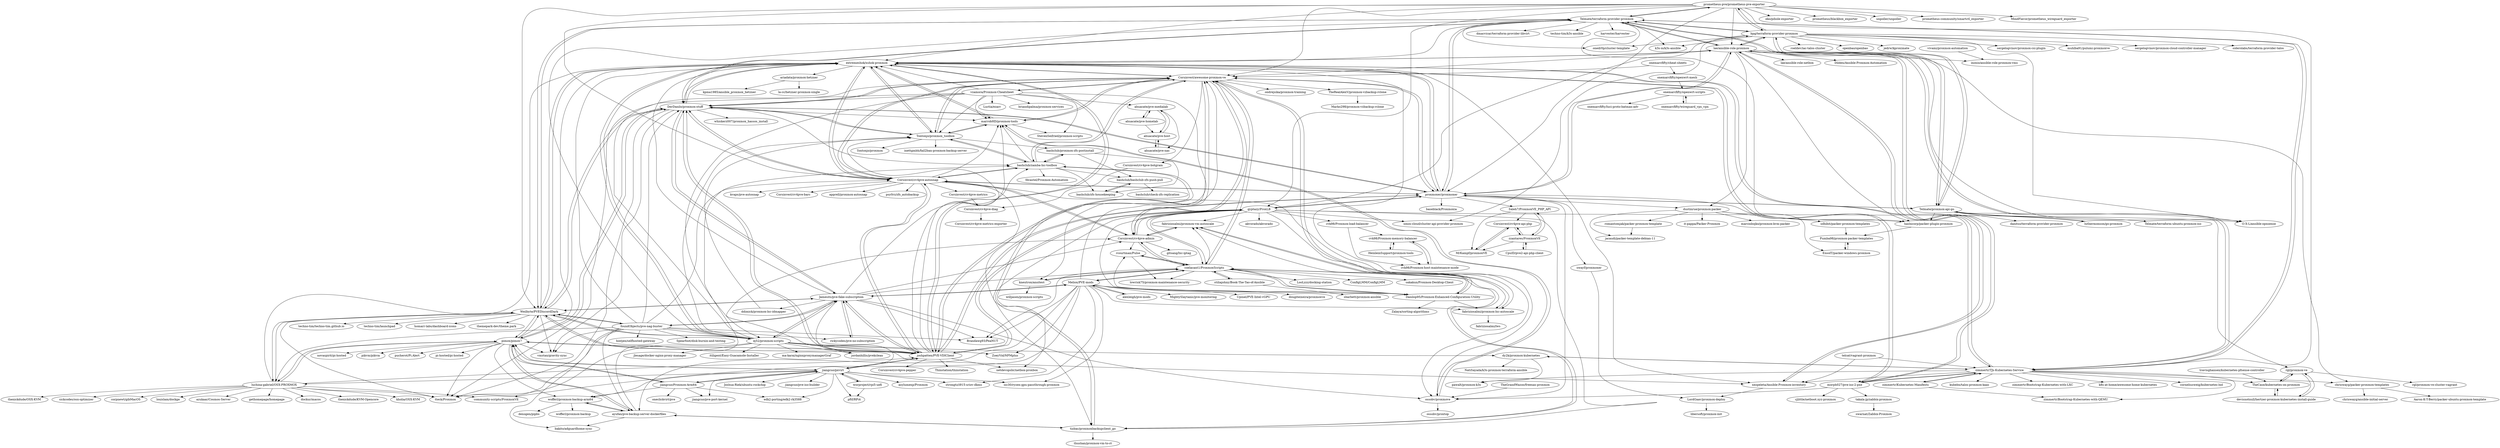 digraph G {
"prometheus-pve/prometheus-pve-exporter" -> "Telmate/terraform-provider-proxmox"
"prometheus-pve/prometheus-pve-exporter" -> "bpg/terraform-provider-proxmox"
"prometheus-pve/prometheus-pve-exporter" -> "lae/ansible-role-proxmox"
"prometheus-pve/prometheus-pve-exporter" -> "eko/pihole-exporter" ["e"=1]
"prometheus-pve/prometheus-pve-exporter" -> "extremeshok/xshok-proxmox"
"prometheus-pve/prometheus-pve-exporter" -> "Corsinvest/awesome-proxmox-ve"
"prometheus-pve/prometheus-pve-exporter" -> "Weilbyte/PVEDiscordDark"
"prometheus-pve/prometheus-pve-exporter" -> "prometheus/blackbox_exporter" ["e"=1]
"prometheus-pve/prometheus-pve-exporter" -> "Corsinvest/cv4pve-autosnap"
"prometheus-pve/prometheus-pve-exporter" -> "gyptazy/ProxLB"
"prometheus-pve/prometheus-pve-exporter" -> "unpoller/unpoller" ["e"=1]
"prometheus-pve/prometheus-pve-exporter" -> "prometheus-community/smartctl_exporter" ["e"=1]
"prometheus-pve/prometheus-pve-exporter" -> "MindFlavor/prometheus_wireguard_exporter" ["e"=1]
"prometheus-pve/prometheus-pve-exporter" -> "proxmoxer/proxmoxer"
"prometheus-pve/prometheus-pve-exporter" -> "zimmertr/TJs-Kubernetes-Service"
"Weilbyte/PVEDiscordDark" -> "tteck/Proxmox" ["e"=1]
"Weilbyte/PVEDiscordDark" -> "vmstan/gravity-sync" ["e"=1]
"Weilbyte/PVEDiscordDark" -> "techno-tim/techno-tim.github.io" ["e"=1]
"Weilbyte/PVEDiscordDark" -> "pimox/pimox7"
"Weilbyte/PVEDiscordDark" -> "techno-tim/launchpad" ["e"=1]
"Weilbyte/PVEDiscordDark" -> "extremeshok/xshok-proxmox"
"Weilbyte/PVEDiscordDark" -> "DerDanilo/proxmox-stuff"
"Weilbyte/PVEDiscordDark" -> "Telmate/terraform-provider-proxmox"
"Weilbyte/PVEDiscordDark" -> "ej52/proxmox-scripts"
"Weilbyte/PVEDiscordDark" -> "joshpatten/PVE-VDIClient"
"Weilbyte/PVEDiscordDark" -> "foundObjects/pve-nag-buster"
"Weilbyte/PVEDiscordDark" -> "Jamesits/pve-fake-subscription"
"Weilbyte/PVEDiscordDark" -> "luchina-gabriel/OSX-PROXMOX"
"Weilbyte/PVEDiscordDark" -> "homarr-labs/dashboard-icons" ["e"=1]
"Weilbyte/PVEDiscordDark" -> "themepark-dev/theme.park" ["e"=1]
"Jamesits/pve-fake-subscription" -> "rickycodes/pve-no-subscription"
"Jamesits/pve-fake-subscription" -> "foundObjects/pve-nag-buster"
"Jamesits/pve-fake-subscription" -> "Weilbyte/PVEDiscordDark"
"Jamesits/pve-fake-subscription" -> "joshpatten/PVE-VDIClient"
"Jamesits/pve-fake-subscription" -> "ej52/proxmox-scripts"
"Jamesits/pve-fake-subscription" -> "Meliox/PVE-mods"
"Jamesits/pve-fake-subscription" -> "extremeshok/xshok-proxmox"
"Jamesits/pve-fake-subscription" -> "DerDanilo/proxmox-stuff"
"Jamesits/pve-fake-subscription" -> "coelacant1/ProxmoxScripts"
"Jamesits/pve-fake-subscription" -> "jordanhillis/pvekclean" ["e"=1]
"Jamesits/pve-fake-subscription" -> "ossobv/proxmove"
"Jamesits/pve-fake-subscription" -> "Corsinvest/cv4pve-admin"
"Jamesits/pve-fake-subscription" -> "bashclub/zamba-lxc-toolbox"
"Jamesits/pve-fake-subscription" -> "ddimick/proxmox-lxc-idmapper"
"Jamesits/pve-fake-subscription" -> "Brandawg93/PeaNUT" ["e"=1]
"DerDanilo/proxmox-stuff" -> "extremeshok/xshok-proxmox"
"DerDanilo/proxmox-stuff" -> "Tontonjo/proxmox_toolbox"
"DerDanilo/proxmox-stuff" -> "Corsinvest/awesome-proxmox-ve"
"DerDanilo/proxmox-stuff" -> "joshpatten/PVE-VDIClient"
"DerDanilo/proxmox-stuff" -> "Weilbyte/PVEDiscordDark"
"DerDanilo/proxmox-stuff" -> "whiskerz007/proxmox_hassos_install" ["e"=1]
"DerDanilo/proxmox-stuff" -> "tteck/Proxmox" ["e"=1]
"DerDanilo/proxmox-stuff" -> "Corsinvest/cv4pve-autosnap"
"DerDanilo/proxmox-stuff" -> "Telmate/terraform-provider-proxmox"
"DerDanilo/proxmox-stuff" -> "marrobHD/proxmox-tools"
"DerDanilo/proxmox-stuff" -> "proxmoxer/proxmoxer"
"DerDanilo/proxmox-stuff" -> "bashclub/zamba-lxc-toolbox"
"DerDanilo/proxmox-stuff" -> "Jamesits/pve-fake-subscription"
"DerDanilo/proxmox-stuff" -> "pimox/pimox7"
"DerDanilo/proxmox-stuff" -> "vmstan/gravity-sync" ["e"=1]
"foundObjects/pve-nag-buster" -> "Jamesits/pve-fake-subscription"
"foundObjects/pve-nag-buster" -> "Weilbyte/PVEDiscordDark"
"foundObjects/pve-nag-buster" -> "hintjen/selfhosted-gateway" ["e"=1]
"foundObjects/pve-nag-buster" -> "luchina-gabriel/OSX-PROXMOX"
"foundObjects/pve-nag-buster" -> "Corsinvest/cv4pve-autosnap"
"foundObjects/pve-nag-buster" -> "bakito/adguardhome-sync" ["e"=1]
"foundObjects/pve-nag-buster" -> "tteck/Proxmox" ["e"=1]
"foundObjects/pve-nag-buster" -> "DerDanilo/proxmox-stuff"
"foundObjects/pve-nag-buster" -> "extremeshok/xshok-proxmox"
"foundObjects/pve-nag-buster" -> "Spearfoot/disk-burnin-and-testing" ["e"=1]
"foundObjects/pve-nag-buster" -> "rickycodes/pve-no-subscription"
"foundObjects/pve-nag-buster" -> "ayufan/pve-backup-server-dockerfiles"
"foundObjects/pve-nag-buster" -> "ej52/proxmox-scripts"
"foundObjects/pve-nag-buster" -> "Brandawg93/PeaNUT" ["e"=1]
"foundObjects/pve-nag-buster" -> "vmstan/gravity-sync" ["e"=1]
"zimmertr/TJs-Kubernetes-Service" -> "zimmertr/Kubernetes-Manifests"
"zimmertr/TJs-Kubernetes-Service" -> "zimmertr/Bootstrap-Kubernetes-with-QEMU"
"zimmertr/TJs-Kubernetes-Service" -> "dy2k/proxmox-kubernetes"
"zimmertr/TJs-Kubernetes-Service" -> "Telmate/terraform-provider-proxmox"
"zimmertr/TJs-Kubernetes-Service" -> "kubebn/talos-proxmox-kaas" ["e"=1]
"zimmertr/TJs-Kubernetes-Service" -> "TheCase/kubernetes-on-proxmox"
"zimmertr/TJs-Kubernetes-Service" -> "lae/ansible-role-proxmox"
"zimmertr/TJs-Kubernetes-Service" -> "extremeshok/xshok-proxmox"
"zimmertr/TJs-Kubernetes-Service" -> "pawalt/proxmox-k3s"
"zimmertr/TJs-Kubernetes-Service" -> "zimmertr/Bootstrap-Kubernetes-with-LXC" ["e"=1]
"zimmertr/TJs-Kubernetes-Service" -> "xezpeleta/Ansible-Proxmox-inventory"
"zimmertr/TJs-Kubernetes-Service" -> "morph027/pve-iso-2-pxe"
"zimmertr/TJs-Kubernetes-Service" -> "k8s-at-home/awesome-home-kubernetes" ["e"=1]
"zimmertr/TJs-Kubernetes-Service" -> "corneliusweig/kubernetes-lxd" ["e"=1]
"zimmertr/TJs-Kubernetes-Service" -> "chriswayg/packer-proxmox-templates"
"travisghansen/kubernetes-pfsense-controller" -> "TheCase/kubernetes-on-proxmox"
"telcat/vagrant-proxmox" -> "xezpeleta/Ansible-Proxmox-inventory"
"telcat/vagrant-proxmox" -> "zimmertr/TJs-Kubernetes-Service"
"TheGrandWazoo/freenas-proxmox" -> "ossobv/proxmove"
"ahuacate/pve-host" -> "ahuacate/pve-medialab"
"ahuacate/pve-host" -> "ahuacate/pve-nas"
"swayf/proxmoxer" -> "LordGaav/proxmox-deploy"
"Corsinvest/cv4pve-api-php" -> "MrKampf/proxmoxVE"
"Corsinvest/cv4pve-api-php" -> "zzantares/ProxmoxVE"
"zimmertr/Kubernetes-Manifests" -> "zimmertr/TJs-Kubernetes-Service"
"zimmertr/Kubernetes-Manifests" -> "zimmertr/Bootstrap-Kubernetes-with-QEMU"
"ahuacate/pve-medialab" -> "ahuacate/pve-host"
"ahuacate/pve-medialab" -> "ahuacate/pve-nas"
"ahuacate/pve-medialab" -> "ahuacate/pve-homelab"
"Saleh7/ProxmoxVE_PHP_API" -> "zzantares/ProxmoxVE"
"Saleh7/ProxmoxVE_PHP_API" -> "MrKampf/proxmoxVE"
"Saleh7/ProxmoxVE_PHP_API" -> "Corsinvest/cv4pve-api-php"
"HeinleinSupport/proxmox-tools" -> "cvk98/Proxmox-memory-balancer"
"HeinleinSupport/proxmox-tools" -> "cvk98/Proxmox-host-maintenance-mode"
"TheCase/kubernetes-on-proxmox" -> "devisnotnull/hertzer-proxmox-kubernetes-install-guide"
"TheCase/kubernetes-on-proxmox" -> "rgl/proxmox-ve"
"ddimick/proxmox-lxc-idmapper" -> "Tontonjo/proxmox_toolbox"
"proxmoxer/proxmoxer" -> "lae/ansible-role-proxmox"
"proxmoxer/proxmoxer" -> "extremeshok/xshok-proxmox"
"proxmoxer/proxmoxer" -> "Telmate/terraform-provider-proxmox"
"proxmoxer/proxmoxer" -> "Telmate/proxmox-api-go"
"proxmoxer/proxmoxer" -> "Corsinvest/awesome-proxmox-ve"
"proxmoxer/proxmoxer" -> "Corsinvest/cv4pve-autosnap"
"proxmoxer/proxmoxer" -> "joshpatten/PVE-VDIClient"
"proxmoxer/proxmoxer" -> "swayf/proxmoxer"
"proxmoxer/proxmoxer" -> "hashicorp/packer-plugin-proxmox"
"proxmoxer/proxmoxer" -> "Saleh7/ProxmoxVE_PHP_API"
"proxmoxer/proxmoxer" -> "dustinrue/proxmox-packer"
"proxmoxer/proxmoxer" -> "baseblack/Proxmoxia"
"proxmoxer/proxmoxer" -> "gyptazy/ProxLB"
"proxmoxer/proxmoxer" -> "DerDanilo/proxmox-stuff"
"proxmoxer/proxmoxer" -> "ossobv/proxmove"
"kneutron/ansitest" -> "willjasen/proxmox-scripts"
"kneutron/ansitest" -> "coelacant1/ProxmoxScripts"
"marrobHD/proxmox-tools" -> "Corsinvest/awesome-proxmox-ve"
"marrobHD/proxmox-tools" -> "Tontonjo/proxmox_toolbox"
"marrobHD/proxmox-tools" -> "StevenSeifried/proxmox-scripts"
"marrobHD/proxmox-tools" -> "extremeshok/xshok-proxmox"
"marrobHD/proxmox-tools" -> "ossobv/proxmove"
"TheRealAlexV/proxmox-vzbackup-rclone" -> "Marko298/proxmox-vzbackup-rclone"
"zzantares/ProxmoxVE" -> "CpuID/pve2-api-php-client"
"zzantares/ProxmoxVE" -> "Corsinvest/cv4pve-api-php"
"zzantares/ProxmoxVE" -> "Saleh7/ProxmoxVE_PHP_API"
"zzantares/ProxmoxVE" -> "MrKampf/proxmoxVE"
"Corsinvest/awesome-proxmox-ve" -> "marrobHD/proxmox-tools"
"Corsinvest/awesome-proxmox-ve" -> "extremeshok/xshok-proxmox"
"Corsinvest/awesome-proxmox-ve" -> "Tontonjo/proxmox_toolbox"
"Corsinvest/awesome-proxmox-ve" -> "Corsinvest/cv4pve-admin"
"Corsinvest/awesome-proxmox-ve" -> "ondrejsika/proxmox-training"
"Corsinvest/awesome-proxmox-ve" -> "Corsinvest/cv4pve-autosnap"
"Corsinvest/awesome-proxmox-ve" -> "Corsinvest/cv4pve-botgram"
"Corsinvest/awesome-proxmox-ve" -> "Danilop95/Proxmox-Enhanced-Configuration-Utility"
"Corsinvest/awesome-proxmox-ve" -> "vzamora/Proxmox-Cheatsheet"
"Corsinvest/awesome-proxmox-ve" -> "DerDanilo/proxmox-stuff"
"Corsinvest/awesome-proxmox-ve" -> "joshpatten/PVE-VDIClient"
"Corsinvest/awesome-proxmox-ve" -> "proxmoxer/proxmoxer"
"Corsinvest/awesome-proxmox-ve" -> "coelacant1/ProxmoxScripts"
"Corsinvest/awesome-proxmox-ve" -> "TheRealAlexV/proxmox-vzbackup-rclone"
"Corsinvest/awesome-proxmox-ve" -> "bashclub/zamba-lxc-toolbox"
"MrKampf/proxmoxVE" -> "Corsinvest/cv4pve-api-php"
"dustinrue/proxmox-packer" -> "jacaudi/packer-template-debian-11"
"dustinrue/proxmox-packer" -> "sdhibit/packer-proxmox-templates"
"dustinrue/proxmox-packer" -> "it-pappa/Packer-Proxmox"
"dustinrue/proxmox-packer" -> "EnsoIT/packer-windows-proxmox"
"dustinrue/proxmox-packer" -> "romantomjak/packer-proxmox-template"
"dustinrue/proxmox-packer" -> "marcinbojko/proxmox-kvm-packer"
"ahuacate/pve-nas" -> "ahuacate/pve-host"
"dy2k/proxmox-kubernetes" -> "zimmertr/TJs-Kubernetes-Service"
"dy2k/proxmox-kubernetes" -> "pawalt/proxmox-k3s"
"dy2k/proxmox-kubernetes" -> "NatiSayada/k3s-proxmox-terraform-ansible" ["e"=1]
"Corsinvest/cv4pve-metrics" -> "Corsinvest/cv4pve-diag"
"onemarcfifty/wireguard_vps_vpn" -> "onemarcfifty/openwrt-scripts"
"sdhibit/packer-proxmox-templates" -> "Pumba98/proxmox-packer-templates"
"Corsinvest/cv4pve-botgram" -> "Corsinvest/cv4pve-diag"
"takala-jp/zabbix-proxmox" -> "swarnat/Zabbix-Proxmox"
"onemarcfifty/openwrt-scripts" -> "onemarcfifty/wireguard_vps_vpn"
"onemarcfifty/openwrt-scripts" -> "onemarcfifty/luci-proto-batman-adv"
"chriswayg/packer-proxmox-templates" -> "chriswayg/ansible-initial-server"
"chriswayg/packer-proxmox-templates" -> "Aaron-K-T-Berry/packer-ubuntu-proxmox-template"
"ahuacate/pve-homelab" -> "ahuacate/pve-host"
"ahuacate/pve-homelab" -> "ahuacate/pve-medialab"
"romantomjak/packer-proxmox-template" -> "jacaudi/packer-template-debian-11"
"Corsinvest/cv4pve-diag" -> "Corsinvest/cv4pve-metrics-exporter"
"pimox/pimox7" -> "jiangcuo/pxvirt"
"pimox/pimox7" -> "jiangcuo/Proxmox-Arm64"
"pimox/pimox7" -> "Weilbyte/PVEDiscordDark"
"pimox/pimox7" -> "luchina-gabriel/OSX-PROXMOX"
"pimox/pimox7" -> "joshpatten/PVE-VDIClient"
"pimox/pimox7" -> "tteck/Proxmox" ["e"=1]
"pimox/pimox7" -> "extremeshok/xshok-proxmox"
"pimox/pimox7" -> "ayufan/pve-backup-server-dockerfiles"
"pimox/pimox7" -> "DerDanilo/proxmox-stuff"
"pimox/pimox7" -> "vmstan/gravity-sync" ["e"=1]
"pimox/pimox7" -> "novaspirit/pi-hosted" ["e"=1]
"pimox/pimox7" -> "wofferl/proxmox-backup-arm64"
"pimox/pimox7" -> "pikvm/pikvm" ["e"=1]
"pimox/pimox7" -> "pucherot/Pi.Alert" ["e"=1]
"pimox/pimox7" -> "pi-hosted/pi-hosted" ["e"=1]
"Tontonjo/proxmox_toolbox" -> "Tontonjo/proxmox"
"Tontonjo/proxmox_toolbox" -> "marrobHD/proxmox-tools"
"Tontonjo/proxmox_toolbox" -> "Corsinvest/awesome-proxmox-ve"
"Tontonjo/proxmox_toolbox" -> "inettgmbh/fail2ban-proxmox-backup-server"
"Tontonjo/proxmox_toolbox" -> "bashclub/zamba-lxc-toolbox"
"Tontonjo/proxmox_toolbox" -> "extremeshok/xshok-proxmox"
"Tontonjo/proxmox_toolbox" -> "bashclub/proxmox-zfs-postinstall"
"Tontonjo/proxmox_toolbox" -> "DerDanilo/proxmox-stuff"
"ej52/proxmox-scripts" -> "extremeshok/xshok-proxmox"
"ej52/proxmox-scripts" -> "Weilbyte/PVEDiscordDark"
"ej52/proxmox-scripts" -> "Tontonjo/proxmox_toolbox"
"ej52/proxmox-scripts" -> "Jamesits/pve-fake-subscription"
"ej52/proxmox-scripts" -> "ma-karai/nginxproxymanagerGraf" ["e"=1]
"ej52/proxmox-scripts" -> "Corsinvest/awesome-proxmox-ve"
"ej52/proxmox-scripts" -> "ZoeyVid/NPMplus" ["e"=1]
"ej52/proxmox-scripts" -> "jordanhillis/pvekclean" ["e"=1]
"ej52/proxmox-scripts" -> "jlesage/docker-nginx-proxy-manager" ["e"=1]
"ej52/proxmox-scripts" -> "tteck/Proxmox" ["e"=1]
"ej52/proxmox-scripts" -> "Telmate/terraform-provider-proxmox"
"ej52/proxmox-scripts" -> "xezpeleta/Ansible-Proxmox-inventory"
"ej52/proxmox-scripts" -> "joshpatten/PVE-VDIClient"
"ej52/proxmox-scripts" -> "dy2k/proxmox-kubernetes"
"ej52/proxmox-scripts" -> "itiligent/Easy-Guacamole-Installer" ["e"=1]
"bashclub/proxmox-zfs-postinstall" -> "bashclub/bashclub-zfs-push-pull"
"bashclub/proxmox-zfs-postinstall" -> "bashclub/zamba-lxc-toolbox"
"bashclub/proxmox-zfs-postinstall" -> "bashclub/zfs-housekeeping"
"CpuID/pve2-api-php-client" -> "zzantares/ProxmoxVE"
"bashclub/zamba-lxc-toolbox" -> "bashclub/proxmox-zfs-postinstall"
"bashclub/zamba-lxc-toolbox" -> "bashclub/bashclub-zfs-push-pull"
"bashclub/zamba-lxc-toolbox" -> "Tontonjo/proxmox_toolbox"
"bashclub/zamba-lxc-toolbox" -> "Corsinvest/cv4pve-autosnap"
"bashclub/zamba-lxc-toolbox" -> "marrobHD/proxmox-tools"
"bashclub/zamba-lxc-toolbox" -> "tizbac/proxmoxbackupclient_go"
"bashclub/zamba-lxc-toolbox" -> "fdcastel/Proxmox-Automation"
"bashclub/zamba-lxc-toolbox" -> "Corsinvest/awesome-proxmox-ve"
"bashclub/zamba-lxc-toolbox" -> "bashclub/zfs-housekeeping"
"luthermonson/go-proxmox" -> "Telmate/proxmox-api-go"
"rickycodes/pve-no-subscription" -> "Jamesits/pve-fake-subscription"
"morph027/pve-iso-2-pxe" -> "cjlittle/netboot.xyz-proxmox"
"morph027/pve-iso-2-pxe" -> "extremeshok/xshok-proxmox"
"morph027/pve-iso-2-pxe" -> "lae/ansible-role-proxmox"
"morph027/pve-iso-2-pxe" -> "zimmertr/TJs-Kubernetes-Service"
"morph027/pve-iso-2-pxe" -> "ossobv/proxmove"
"morph027/pve-iso-2-pxe" -> "takala-jp/zabbix-proxmox"
"ayufan/pve-backup-server-dockerfiles" -> "wofferl/proxmox-backup-arm64"
"ayufan/pve-backup-server-dockerfiles" -> "tizbac/proxmoxbackupclient_go"
"ayufan/pve-backup-server-dockerfiles" -> "bashclub/zamba-lxc-toolbox"
"ayufan/pve-backup-server-dockerfiles" -> "pimox/pimox7"
"ayufan/pve-backup-server-dockerfiles" -> "bakito/adguardhome-sync" ["e"=1]
"bashclub/zfs-housekeeping" -> "bashclub/bashclub-zfs-push-pull"
"vivami/proxmox-automation" -> "inoxio/ansible-role-proxmox-vms"
"hashicorp/packer-plugin-proxmox" -> "Pumba98/proxmox-packer-templates"
"bashclub/bashclub-zfs-push-pull" -> "bashclub/zfs-housekeeping"
"bashclub/bashclub-zfs-push-pull" -> "bashclub/check-zfs-replication"
"Pumba98/proxmox-packer-templates" -> "EnsoIT/packer-windows-proxmox"
"luchina-gabriel/OSX-PROXMOX" -> "thenickdude/KVM-Opencore" ["e"=1]
"luchina-gabriel/OSX-PROXMOX" -> "tteck/Proxmox" ["e"=1]
"luchina-gabriel/OSX-PROXMOX" -> "community-scripts/ProxmoxVE" ["e"=1]
"luchina-gabriel/OSX-PROXMOX" -> "kholia/OSX-KVM" ["e"=1]
"luchina-gabriel/OSX-PROXMOX" -> "pimox/pimox7"
"luchina-gabriel/OSX-PROXMOX" -> "thenickdude/OSX-KVM" ["e"=1]
"luchina-gabriel/OSX-PROXMOX" -> "Weilbyte/PVEDiscordDark"
"luchina-gabriel/OSX-PROXMOX" -> "extremeshok/xshok-proxmox"
"luchina-gabriel/OSX-PROXMOX" -> "sickcodes/osx-optimizer" ["e"=1]
"luchina-gabriel/OSX-PROXMOX" -> "corpnewt/gibMacOS" ["e"=1]
"luchina-gabriel/OSX-PROXMOX" -> "joshpatten/PVE-VDIClient"
"luchina-gabriel/OSX-PROXMOX" -> "louislam/dockge" ["e"=1]
"luchina-gabriel/OSX-PROXMOX" -> "azukaar/Cosmos-Server" ["e"=1]
"luchina-gabriel/OSX-PROXMOX" -> "gethomepage/homepage" ["e"=1]
"luchina-gabriel/OSX-PROXMOX" -> "dockur/macos" ["e"=1]
"bpg/terraform-provider-proxmox" -> "Telmate/terraform-provider-proxmox"
"bpg/terraform-provider-proxmox" -> "sergelogvinov/proxmox-csi-plugin" ["e"=1]
"bpg/terraform-provider-proxmox" -> "muhlba91/pulumi-proxmoxve" ["e"=1]
"bpg/terraform-provider-proxmox" -> "sergelogvinov/proxmox-cloud-controller-manager" ["e"=1]
"bpg/terraform-provider-proxmox" -> "Telmate/proxmox-api-go"
"bpg/terraform-provider-proxmox" -> "siderolabs/terraform-provider-talos" ["e"=1]
"bpg/terraform-provider-proxmox" -> "lae/ansible-role-proxmox"
"bpg/terraform-provider-proxmox" -> "onedr0p/cluster-template" ["e"=1]
"bpg/terraform-provider-proxmox" -> "O-X-L/ansible-opnsense" ["e"=1]
"bpg/terraform-provider-proxmox" -> "k3s-io/k3s-ansible" ["e"=1]
"bpg/terraform-provider-proxmox" -> "ionos-cloud/cluster-api-provider-proxmox" ["e"=1]
"bpg/terraform-provider-proxmox" -> "roeldev/iac-talos-cluster" ["e"=1]
"bpg/terraform-provider-proxmox" -> "openbao/openbao" ["e"=1]
"bpg/terraform-provider-proxmox" -> "jedrw/kproximate" ["e"=1]
"bpg/terraform-provider-proxmox" -> "prometheus-pve/prometheus-pve-exporter"
"joshpatten/PVE-VDIClient" -> "extremeshok/xshok-proxmox"
"joshpatten/PVE-VDIClient" -> "Corsinvest/awesome-proxmox-ve"
"joshpatten/PVE-VDIClient" -> "DerDanilo/proxmox-stuff"
"joshpatten/PVE-VDIClient" -> "proxmoxer/proxmoxer"
"joshpatten/PVE-VDIClient" -> "Tontonjo/proxmox_toolbox"
"joshpatten/PVE-VDIClient" -> "Weilbyte/PVEDiscordDark"
"joshpatten/PVE-VDIClient" -> "Jamesits/pve-fake-subscription"
"joshpatten/PVE-VDIClient" -> "Corsinvest/cv4pve-autosnap"
"joshpatten/PVE-VDIClient" -> "pimox/pimox7"
"joshpatten/PVE-VDIClient" -> "marrobHD/proxmox-tools"
"joshpatten/PVE-VDIClient" -> "gyptazy/ProxLB"
"joshpatten/PVE-VDIClient" -> "Corsinvest/cv4pve-pepper"
"joshpatten/PVE-VDIClient" -> "netdevopsbr/netbox-proxbox" ["e"=1]
"joshpatten/PVE-VDIClient" -> "jiangcuo/pxvirt"
"joshpatten/PVE-VDIClient" -> "Thinstation/thinstation" ["e"=1]
"cvk98/Proxmox-load-balancer" -> "cvk98/Proxmox-memory-balancer"
"cvk98/Proxmox-load-balancer" -> "cvk98/Proxmox-host-maintenance-mode"
"LordGaav/proxmox-deploy" -> "libersoft/proxmox-init"
"cvk98/Proxmox-host-maintenance-mode" -> "cvk98/Proxmox-memory-balancer"
"ariadata/proxmox-hetzner" -> "kpma1985/ansible_proxmox_hetzner"
"ariadata/proxmox-hetzner" -> "la-cc/hetzner-proxmox-single"
"wofferl/proxmox-backup-arm64" -> "ayufan/pve-backup-server-dockerfiles"
"wofferl/proxmox-backup-arm64" -> "dexogen/pipbs"
"wofferl/proxmox-backup-arm64" -> "wofferl/proxmox-backup"
"onemarcfifty/openwrt-mesh" -> "onemarcfifty/openwrt-scripts"
"cvk98/Proxmox-memory-balancer" -> "HeinleinSupport/proxmox-tools"
"cvk98/Proxmox-memory-balancer" -> "cvk98/Proxmox-host-maintenance-mode"
"onemarcfifty/cheat-sheets" -> "onemarcfifty/openwrt-mesh"
"onemarcfifty/cheat-sheets" -> "Corsinvest/awesome-proxmox-ve"
"vzamora/Proxmox-Cheatsheet" -> "Corsinvest/awesome-proxmox-ve"
"vzamora/Proxmox-Cheatsheet" -> "marrobHD/proxmox-tools"
"vzamora/Proxmox-Cheatsheet" -> "Tontonjo/proxmox_toolbox"
"vzamora/Proxmox-Cheatsheet" -> "StevenSeifried/proxmox-scripts"
"vzamora/Proxmox-Cheatsheet" -> "kneutron/ansitest"
"vzamora/Proxmox-Cheatsheet" -> "extremeshok/xshok-proxmox"
"vzamora/Proxmox-Cheatsheet" -> "DerDanilo/proxmox-stuff"
"vzamora/Proxmox-Cheatsheet" -> "Luctia/ezarr" ["e"=1]
"vzamora/Proxmox-Cheatsheet" -> "briandipalma/proxmox-services"
"vzamora/Proxmox-Cheatsheet" -> "ahuacate/pve-medialab"
"vzamora/Proxmox-Cheatsheet" -> "ej52/proxmox-scripts"
"vzamora/Proxmox-Cheatsheet" -> "tteck/Proxmox" ["e"=1]
"jiangcuo/Proxmox-Arm64" -> "jiangcuo/pxvirt"
"jiangcuo/Proxmox-Arm64" -> "jiangcuo/pve-port-kernel"
"jiangcuo/Proxmox-Arm64" -> "pimox/pimox7"
"jiangcuo/Proxmox-Arm64" -> "edk2-porting/edk2-rk3588" ["e"=1]
"jiangcuo/Proxmox-Arm64" -> "oneclickvirt/pve" ["e"=1]
"jiangcuo/Proxmox-Arm64" -> "wofferl/proxmox-backup-arm64"
"jiangcuo/pxvirt" -> "jiangcuo/Proxmox-Arm64"
"jiangcuo/pxvirt" -> "pimox/pimox7"
"jiangcuo/pxvirt" -> "edk2-porting/edk2-rk3588" ["e"=1]
"jiangcuo/pxvirt" -> "worproject/rpi5-uefi"
"jiangcuo/pxvirt" -> "asylumexp/Proxmox"
"jiangcuo/pxvirt" -> "wofferl/proxmox-backup-arm64"
"jiangcuo/pxvirt" -> "joshpatten/PVE-VDIClient"
"jiangcuo/pxvirt" -> "Joshua-Riek/ubuntu-rockchip" ["e"=1]
"jiangcuo/pxvirt" -> "jiangcuo/pve-iso-builder"
"jiangcuo/pxvirt" -> "jiangcuo/pve-port-kernel"
"jiangcuo/pxvirt" -> "luchina-gabriel/OSX-PROXMOX"
"jiangcuo/pxvirt" -> "strongtz/i915-sriov-dkms" ["e"=1]
"jiangcuo/pxvirt" -> "pftf/RPi4" ["e"=1]
"jiangcuo/pxvirt" -> "isc30/ryzen-gpu-passthrough-proxmox" ["e"=1]
"jiangcuo/pxvirt" -> "Corsinvest/cv4pve-admin"
"Danilop95/Proxmox-Enhanced-Configuration-Utility" -> "coelacant1/ProxmoxScripts"
"Danilop95/Proxmox-Enhanced-Configuration-Utility" -> "fabriziosalmi/proxmox-lxc-autoscale"
"Danilop95/Proxmox-Enhanced-Configuration-Utility" -> "Corsinvest/awesome-proxmox-ve"
"Danilop95/Proxmox-Enhanced-Configuration-Utility" -> "rcourtman/Pulse"
"Danilop95/Proxmox-Enhanced-Configuration-Utility" -> "fabriziosalmi/proxmox-vm-autoscale"
"Danilop95/Proxmox-Enhanced-Configuration-Utility" -> "Zalaya/sorting-algorithms"
"Corsinvest/cv4pve-admin" -> "Corsinvest/awesome-proxmox-ve"
"Corsinvest/cv4pve-admin" -> "Corsinvest/cv4pve-autosnap"
"Corsinvest/cv4pve-admin" -> "fabriziosalmi/proxmox-vm-autoscale"
"Corsinvest/cv4pve-admin" -> "coelacant1/ProxmoxScripts"
"Corsinvest/cv4pve-admin" -> "rcourtman/Pulse"
"Corsinvest/cv4pve-admin" -> "gyptazy/ProxLB"
"Corsinvest/cv4pve-admin" -> "gitsang/lxc-iptag"
"alexleigh/pve-mods" -> "Meliox/PVE-mods"
"lae/ansible-role-proxmox" -> "xezpeleta/Ansible-Proxmox-inventory"
"lae/ansible-role-proxmox" -> "proxmoxer/proxmoxer"
"lae/ansible-role-proxmox" -> "extremeshok/xshok-proxmox"
"lae/ansible-role-proxmox" -> "inoxio/ansible-role-proxmox-vms"
"lae/ansible-role-proxmox" -> "hashicorp/packer-plugin-proxmox"
"lae/ansible-role-proxmox" -> "zimmertr/TJs-Kubernetes-Service"
"lae/ansible-role-proxmox" -> "bpg/terraform-provider-proxmox"
"lae/ansible-role-proxmox" -> "chriswayg/packer-proxmox-templates"
"lae/ansible-role-proxmox" -> "lae/ansible-role-netbox" ["e"=1]
"lae/ansible-role-proxmox" -> "Telmate/terraform-provider-proxmox"
"lae/ansible-role-proxmox" -> "O-X-L/ansible-opnsense" ["e"=1]
"lae/ansible-role-proxmox" -> "morph027/pve-iso-2-pxe"
"lae/ansible-role-proxmox" -> "dustinrue/proxmox-packer"
"lae/ansible-role-proxmox" -> "Dilden/Ansible-Proxmox-Automation"
"lae/ansible-role-proxmox" -> "Corsinvest/awesome-proxmox-ve"
"Meliox/PVE-mods" -> "alexleigh/pve-mods"
"Meliox/PVE-mods" -> "MightySlaytanic/pve-monitoring"
"Meliox/PVE-mods" -> "coelacant1/ProxmoxScripts"
"Meliox/PVE-mods" -> "Corsinvest/awesome-proxmox-ve"
"Meliox/PVE-mods" -> "Jamesits/pve-fake-subscription"
"Meliox/PVE-mods" -> "Upinel/PVE-Intel-vGPU" ["e"=1]
"Meliox/PVE-mods" -> "community-scripts/ProxmoxVE" ["e"=1]
"Meliox/PVE-mods" -> "ayufan/pve-backup-server-dockerfiles"
"Meliox/PVE-mods" -> "Brandawg93/PeaNUT" ["e"=1]
"Meliox/PVE-mods" -> "isc30/ryzen-gpu-passthrough-proxmox" ["e"=1]
"Meliox/PVE-mods" -> "ZoeyVid/NPMplus" ["e"=1]
"Meliox/PVE-mods" -> "strongtz/i915-sriov-dkms" ["e"=1]
"Meliox/PVE-mods" -> "dougiteixeira/proxmoxve" ["e"=1]
"Meliox/PVE-mods" -> "Danilop95/Proxmox-Enhanced-Configuration-Utility"
"Meliox/PVE-mods" -> "fabriziosalmi/proxmox-lxc-autoscale"
"ossobv/proxmove" -> "ossobv/proxtop"
"ossobv/proxmove" -> "marrobHD/proxmox-tools"
"worproject/rpi5-uefi" -> "jiangcuo/pxvirt"
"worproject/rpi5-uefi" -> "pftf/RPi4" ["e"=1]
"Corsinvest/cv4pve-autosnap" -> "kvaps/pve-autosnap"
"Corsinvest/cv4pve-autosnap" -> "Corsinvest/awesome-proxmox-ve"
"Corsinvest/cv4pve-autosnap" -> "Corsinvest/cv4pve-admin"
"Corsinvest/cv4pve-autosnap" -> "Corsinvest/cv4pve-barc" ["e"=1]
"Corsinvest/cv4pve-autosnap" -> "Corsinvest/cv4pve-metrics"
"Corsinvest/cv4pve-autosnap" -> "bashclub/zamba-lxc-toolbox"
"Corsinvest/cv4pve-autosnap" -> "extremeshok/xshok-proxmox"
"Corsinvest/cv4pve-autosnap" -> "apprell/proxmox-autosnap"
"Corsinvest/cv4pve-autosnap" -> "ossobv/proxmove"
"Corsinvest/cv4pve-autosnap" -> "marrobHD/proxmox-tools"
"Corsinvest/cv4pve-autosnap" -> "proxmoxer/proxmoxer"
"Corsinvest/cv4pve-autosnap" -> "tizbac/proxmoxbackupclient_go"
"Corsinvest/cv4pve-autosnap" -> "joshpatten/PVE-VDIClient"
"Corsinvest/cv4pve-autosnap" -> "DerDanilo/proxmox-stuff"
"Corsinvest/cv4pve-autosnap" -> "psy0rz/zfs_autobackup" ["e"=1]
"extremeshok/xshok-proxmox" -> "Corsinvest/awesome-proxmox-ve"
"extremeshok/xshok-proxmox" -> "marrobHD/proxmox-tools"
"extremeshok/xshok-proxmox" -> "DerDanilo/proxmox-stuff"
"extremeshok/xshok-proxmox" -> "Tontonjo/proxmox_toolbox"
"extremeshok/xshok-proxmox" -> "lae/ansible-role-proxmox"
"extremeshok/xshok-proxmox" -> "proxmoxer/proxmoxer"
"extremeshok/xshok-proxmox" -> "joshpatten/PVE-VDIClient"
"extremeshok/xshok-proxmox" -> "morph027/pve-iso-2-pxe"
"extremeshok/xshok-proxmox" -> "ossobv/proxmove"
"extremeshok/xshok-proxmox" -> "Corsinvest/cv4pve-autosnap"
"extremeshok/xshok-proxmox" -> "ej52/proxmox-scripts"
"extremeshok/xshok-proxmox" -> "zimmertr/TJs-Kubernetes-Service"
"extremeshok/xshok-proxmox" -> "xezpeleta/Ansible-Proxmox-inventory"
"extremeshok/xshok-proxmox" -> "Weilbyte/PVEDiscordDark"
"extremeshok/xshok-proxmox" -> "ariadata/proxmox-hetzner"
"coelacant1/ProxmoxScripts" -> "Danilop95/Proxmox-Enhanced-Configuration-Utility"
"coelacant1/ProxmoxScripts" -> "rcourtman/Pulse"
"coelacant1/ProxmoxScripts" -> "lowrisk75/proxmox-maintenance-security"
"coelacant1/ProxmoxScripts" -> "kneutron/ansitest"
"coelacant1/ProxmoxScripts" -> "fabriziosalmi/proxmox-vm-autoscale"
"coelacant1/ProxmoxScripts" -> "Corsinvest/cv4pve-admin"
"coelacant1/ProxmoxScripts" -> "stiliajohny/Book-The-Tao-of-Ansible"
"coelacant1/ProxmoxScripts" -> "Brandawg93/PeaNUT" ["e"=1]
"coelacant1/ProxmoxScripts" -> "tizbac/proxmoxbackupclient_go"
"coelacant1/ProxmoxScripts" -> "gyptazy/ProxLB"
"coelacant1/ProxmoxScripts" -> "Meliox/PVE-mods"
"coelacant1/ProxmoxScripts" -> "Corsinvest/awesome-proxmox-ve"
"coelacant1/ProxmoxScripts" -> "sakakun/Proxmox-Desktop-Client"
"coelacant1/ProxmoxScripts" -> "LooLzzz/docking-station" ["e"=1]
"coelacant1/ProxmoxScripts" -> "ConfigLMM/ConfigLMM"
"tizbac/proxmoxbackupclient_go" -> "thushan/proxmox-vm-to-ct"
"tizbac/proxmoxbackupclient_go" -> "bashclub/zamba-lxc-toolbox"
"tizbac/proxmoxbackupclient_go" -> "ayufan/pve-backup-server-dockerfiles"
"tizbac/proxmoxbackupclient_go" -> "coelacant1/ProxmoxScripts"
"xezpeleta/Ansible-Proxmox-inventory" -> "lae/ansible-role-proxmox"
"xezpeleta/Ansible-Proxmox-inventory" -> "LordGaav/proxmox-deploy"
"rgl/proxmox-ve" -> "rgl/proxmox-ve-cluster-vagrant"
"rgl/proxmox-ve" -> "devisnotnull/hertzer-proxmox-kubernetes-install-guide"
"rgl/proxmox-ve" -> "TheCase/kubernetes-on-proxmox"
"EnsoIT/packer-windows-proxmox" -> "Pumba98/proxmox-packer-templates"
"devisnotnull/hertzer-proxmox-kubernetes-install-guide" -> "rgl/proxmox-ve"
"devisnotnull/hertzer-proxmox-kubernetes-install-guide" -> "TheCase/kubernetes-on-proxmox"
"fabriziosalmi/proxmox-vm-autoscale" -> "fabriziosalmi/proxmox-lxc-autoscale"
"fabriziosalmi/proxmox-vm-autoscale" -> "Corsinvest/cv4pve-admin"
"Telmate/proxmox-api-go" -> "luthermonson/go-proxmox"
"Telmate/proxmox-api-go" -> "Telmate/terraform-provider-proxmox"
"Telmate/proxmox-api-go" -> "Telmate/terraform-ubuntu-proxmox-iso"
"Telmate/proxmox-api-go" -> "hashicorp/packer-plugin-proxmox"
"Telmate/proxmox-api-go" -> "danitso/terraform-provider-proxmox"
"Telmate/proxmox-api-go" -> "bpg/terraform-provider-proxmox"
"Telmate/proxmox-api-go" -> "proxmoxer/proxmoxer"
"Telmate/proxmox-api-go" -> "rgl/proxmox-ve"
"gyptazy/ProxLB" -> "fabriziosalmi/proxmox-vm-autoscale"
"gyptazy/ProxLB" -> "Corsinvest/cv4pve-admin"
"gyptazy/ProxLB" -> "coelacant1/ProxmoxScripts"
"gyptazy/ProxLB" -> "ionos-cloud/cluster-api-provider-proxmox" ["e"=1]
"gyptazy/ProxLB" -> "cvk98/Proxmox-load-balancer"
"gyptazy/ProxLB" -> "O-X-L/ansible-opnsense" ["e"=1]
"gyptazy/ProxLB" -> "joshpatten/PVE-VDIClient"
"gyptazy/ProxLB" -> "proxmoxer/proxmoxer"
"gyptazy/ProxLB" -> "Danilop95/Proxmox-Enhanced-Configuration-Utility"
"gyptazy/ProxLB" -> "fabriziosalmi/proxmox-lxc-autoscale"
"gyptazy/ProxLB" -> "netdevopsbr/netbox-proxbox" ["e"=1]
"gyptazy/ProxLB" -> "akvorado/akvorado" ["e"=1]
"gyptazy/ProxLB" -> "bpg/terraform-provider-proxmox"
"gyptazy/ProxLB" -> "tizbac/proxmoxbackupclient_go"
"Telmate/terraform-provider-proxmox" -> "bpg/terraform-provider-proxmox"
"Telmate/terraform-provider-proxmox" -> "Telmate/proxmox-api-go"
"Telmate/terraform-provider-proxmox" -> "zimmertr/TJs-Kubernetes-Service"
"Telmate/terraform-provider-proxmox" -> "proxmoxer/proxmoxer"
"Telmate/terraform-provider-proxmox" -> "prometheus-pve/prometheus-pve-exporter"
"Telmate/terraform-provider-proxmox" -> "dmacvicar/terraform-provider-libvirt" ["e"=1]
"Telmate/terraform-provider-proxmox" -> "hashicorp/packer-plugin-proxmox"
"Telmate/terraform-provider-proxmox" -> "lae/ansible-role-proxmox"
"Telmate/terraform-provider-proxmox" -> "Weilbyte/PVEDiscordDark"
"Telmate/terraform-provider-proxmox" -> "k3s-io/k3s-ansible" ["e"=1]
"Telmate/terraform-provider-proxmox" -> "techno-tim/k3s-ansible" ["e"=1]
"Telmate/terraform-provider-proxmox" -> "harvester/harvester" ["e"=1]
"Telmate/terraform-provider-proxmox" -> "onedr0p/cluster-template" ["e"=1]
"Telmate/terraform-provider-proxmox" -> "DerDanilo/proxmox-stuff"
"Telmate/terraform-provider-proxmox" -> "extremeshok/xshok-proxmox"
"fabriziosalmi/proxmox-lxc-autoscale" -> "fabriziosalmi/proxmox-vm-autoscale"
"fabriziosalmi/proxmox-lxc-autoscale" -> "fabriziosalmi/lws"
"stiliajohny/Book-The-Tao-of-Ansible" -> "sbarbett/proxmox-ansible"
"stiliajohny/Book-The-Tao-of-Ansible" -> "coelacant1/ProxmoxScripts"
"rcourtman/Pulse" -> "lowrisk75/proxmox-maintenance-security"
"rcourtman/Pulse" -> "coelacant1/ProxmoxScripts"
"prometheus-pve/prometheus-pve-exporter" ["l"="9.788,-12.04"]
"Telmate/terraform-provider-proxmox" ["l"="9.796,-12.009"]
"bpg/terraform-provider-proxmox" ["l"="9.825,-12.023"]
"lae/ansible-role-proxmox" ["l"="9.79,-11.981"]
"eko/pihole-exporter" ["l"="-51.492,13.346"]
"extremeshok/xshok-proxmox" ["l"="9.747,-12.03"]
"Corsinvest/awesome-proxmox-ve" ["l"="9.693,-12.056"]
"Weilbyte/PVEDiscordDark" ["l"="9.78,-12.082"]
"prometheus/blackbox_exporter" ["l"="9.438,-10.675"]
"Corsinvest/cv4pve-autosnap" ["l"="9.713,-12.056"]
"gyptazy/ProxLB" ["l"="9.708,-12.1"]
"unpoller/unpoller" ["l"="-16.862,-39.755"]
"prometheus-community/smartctl_exporter" ["l"="9.572,-10.686"]
"MindFlavor/prometheus_wireguard_exporter" ["l"="9.556,-10.762"]
"proxmoxer/proxmoxer" ["l"="9.77,-12.023"]
"zimmertr/TJs-Kubernetes-Service" ["l"="9.77,-11.949"]
"tteck/Proxmox" ["l"="12.264,-9.104"]
"vmstan/gravity-sync" ["l"="-51.485,13.266"]
"techno-tim/techno-tim.github.io" ["l"="12.099,-8.904"]
"pimox/pimox7" ["l"="9.76,-12.142"]
"techno-tim/launchpad" ["l"="12.079,-8.915"]
"DerDanilo/proxmox-stuff" ["l"="9.746,-12.06"]
"ej52/proxmox-scripts" ["l"="9.729,-12.027"]
"joshpatten/PVE-VDIClient" ["l"="9.746,-12.084"]
"foundObjects/pve-nag-buster" ["l"="9.74,-12.11"]
"Jamesits/pve-fake-subscription" ["l"="9.708,-12.081"]
"luchina-gabriel/OSX-PROXMOX" ["l"="9.807,-12.143"]
"homarr-labs/dashboard-icons" ["l"="12.306,-8.906"]
"themepark-dev/theme.park" ["l"="12.649,-6.472"]
"rickycodes/pve-no-subscription" ["l"="9.71,-12.124"]
"Meliox/PVE-mods" ["l"="9.657,-12.139"]
"coelacant1/ProxmoxScripts" ["l"="9.638,-12.103"]
"jordanhillis/pvekclean" ["l"="-14.011,-1.576"]
"ossobv/proxmove" ["l"="9.713,-11.998"]
"Corsinvest/cv4pve-admin" ["l"="9.672,-12.095"]
"bashclub/zamba-lxc-toolbox" ["l"="9.728,-12.089"]
"ddimick/proxmox-lxc-idmapper" ["l"="9.661,-12.059"]
"Brandawg93/PeaNUT" ["l"="12.346,-8.623"]
"Tontonjo/proxmox_toolbox" ["l"="9.729,-12.052"]
"whiskerz007/proxmox_hassos_install" ["l"="-14.871,-39.341"]
"marrobHD/proxmox-tools" ["l"="9.706,-12.03"]
"hintjen/selfhosted-gateway" ["l"="12.323,-8.932"]
"bakito/adguardhome-sync" ["l"="12.291,-8.784"]
"Spearfoot/disk-burnin-and-testing" ["l"="11.987,-8.934"]
"ayufan/pve-backup-server-dockerfiles" ["l"="9.72,-12.153"]
"zimmertr/Kubernetes-Manifests" ["l"="9.759,-11.915"]
"zimmertr/Bootstrap-Kubernetes-with-QEMU" ["l"="9.742,-11.898"]
"dy2k/proxmox-kubernetes" ["l"="9.732,-11.951"]
"kubebn/talos-proxmox-kaas" ["l"="9.329,-12.107"]
"TheCase/kubernetes-on-proxmox" ["l"="9.81,-11.865"]
"pawalt/proxmox-k3s" ["l"="9.735,-11.923"]
"zimmertr/Bootstrap-Kubernetes-with-LXC" ["l"="8.862,-9.278"]
"xezpeleta/Ansible-Proxmox-inventory" ["l"="9.796,-11.962"]
"morph027/pve-iso-2-pxe" ["l"="9.764,-11.976"]
"k8s-at-home/awesome-home-kubernetes" ["l"="9.22,-12.235"]
"corneliusweig/kubernetes-lxd" ["l"="8.833,-9.244"]
"chriswayg/packer-proxmox-templates" ["l"="9.771,-11.895"]
"travisghansen/kubernetes-pfsense-controller" ["l"="9.813,-11.808"]
"telcat/vagrant-proxmox" ["l"="9.798,-11.906"]
"TheGrandWazoo/freenas-proxmox" ["l"="9.688,-11.922"]
"ahuacate/pve-host" ["l"="9.54,-11.97"]
"ahuacate/pve-medialab" ["l"="9.562,-11.985"]
"ahuacate/pve-nas" ["l"="9.522,-11.969"]
"swayf/proxmoxer" ["l"="9.866,-12.027"]
"LordGaav/proxmox-deploy" ["l"="9.885,-11.994"]
"Corsinvest/cv4pve-api-php" ["l"="9.94,-12.078"]
"MrKampf/proxmoxVE" ["l"="9.94,-12.06"]
"zzantares/ProxmoxVE" ["l"="9.959,-12.069"]
"ahuacate/pve-homelab" ["l"="9.535,-11.99"]
"Saleh7/ProxmoxVE_PHP_API" ["l"="9.91,-12.059"]
"HeinleinSupport/proxmox-tools" ["l"="9.842,-12.254"]
"cvk98/Proxmox-memory-balancer" ["l"="9.835,-12.234"]
"cvk98/Proxmox-host-maintenance-mode" ["l"="9.821,-12.238"]
"devisnotnull/hertzer-proxmox-kubernetes-install-guide" ["l"="9.827,-11.848"]
"rgl/proxmox-ve" ["l"="9.835,-11.874"]
"Telmate/proxmox-api-go" ["l"="9.842,-11.977"]
"hashicorp/packer-plugin-proxmox" ["l"="9.818,-11.965"]
"dustinrue/proxmox-packer" ["l"="9.851,-11.924"]
"baseblack/Proxmoxia" ["l"="9.736,-11.98"]
"kneutron/ansitest" ["l"="9.61,-12.06"]
"willjasen/proxmox-scripts" ["l"="9.579,-12.052"]
"StevenSeifried/proxmox-scripts" ["l"="9.667,-11.987"]
"TheRealAlexV/proxmox-vzbackup-rclone" ["l"="9.655,-12.173"]
"Marko298/proxmox-vzbackup-rclone" ["l"="9.647,-12.206"]
"CpuID/pve2-api-php-client" ["l"="9.988,-12.074"]
"ondrejsika/proxmox-training" ["l"="9.637,-12.046"]
"Corsinvest/cv4pve-botgram" ["l"="9.62,-12.027"]
"Danilop95/Proxmox-Enhanced-Configuration-Utility" ["l"="9.648,-12.088"]
"vzamora/Proxmox-Cheatsheet" ["l"="9.674,-12.017"]
"jacaudi/packer-template-debian-11" ["l"="9.876,-11.888"]
"sdhibit/packer-proxmox-templates" ["l"="9.857,-11.895"]
"it-pappa/Packer-Proxmox" ["l"="9.874,-11.911"]
"EnsoIT/packer-windows-proxmox" ["l"="9.842,-11.902"]
"romantomjak/packer-proxmox-template" ["l"="9.891,-11.874"]
"marcinbojko/proxmox-kvm-packer" ["l"="9.891,-11.906"]
"NatiSayada/k3s-proxmox-terraform-ansible" ["l"="9.175,-12.249"]
"Corsinvest/cv4pve-metrics" ["l"="9.638,-12.015"]
"Corsinvest/cv4pve-diag" ["l"="9.6,-12.012"]
"onemarcfifty/wireguard_vps_vpn" ["l"="9.491,-11.876"]
"onemarcfifty/openwrt-scripts" ["l"="9.513,-11.884"]
"Pumba98/proxmox-packer-templates" ["l"="9.835,-11.917"]
"takala-jp/zabbix-proxmox" ["l"="9.859,-11.995"]
"swarnat/Zabbix-Proxmox" ["l"="9.906,-12.009"]
"onemarcfifty/luci-proto-batman-adv" ["l"="9.508,-11.859"]
"chriswayg/ansible-initial-server" ["l"="9.771,-11.865"]
"Aaron-K-T-Berry/packer-ubuntu-proxmox-template" ["l"="9.754,-11.851"]
"Corsinvest/cv4pve-metrics-exporter" ["l"="9.573,-12.012"]
"jiangcuo/pxvirt" ["l"="9.733,-12.185"]
"jiangcuo/Proxmox-Arm64" ["l"="9.756,-12.21"]
"novaspirit/pi-hosted" ["l"="12.18,-8.815"]
"wofferl/proxmox-backup-arm64" ["l"="9.763,-12.191"]
"pikvm/pikvm" ["l"="12.407,-9.191"]
"pucherot/Pi.Alert" ["l"="12.387,-8.873"]
"pi-hosted/pi-hosted" ["l"="12.137,-8.78"]
"Tontonjo/proxmox" ["l"="9.807,-12.06"]
"inettgmbh/fail2ban-proxmox-backup-server" ["l"="9.769,-12.052"]
"bashclub/proxmox-zfs-postinstall" ["l"="9.763,-12.103"]
"ma-karai/nginxproxymanagerGraf" ["l"="12.227,-8.57"]
"ZoeyVid/NPMplus" ["l"="12.33,-8.714"]
"jlesage/docker-nginx-proxy-manager" ["l"="11.686,-11.541"]
"itiligent/Easy-Guacamole-Installer" ["l"="7.748,-3.947"]
"bashclub/bashclub-zfs-push-pull" ["l"="9.783,-12.114"]
"bashclub/zfs-housekeeping" ["l"="9.764,-12.117"]
"tizbac/proxmoxbackupclient_go" ["l"="9.689,-12.123"]
"fdcastel/Proxmox-Automation" ["l"="9.81,-12.105"]
"luthermonson/go-proxmox" ["l"="9.879,-11.959"]
"cjlittle/netboot.xyz-proxmox" ["l"="9.747,-11.936"]
"vivami/proxmox-automation" ["l"="9.923,-11.909"]
"inoxio/ansible-role-proxmox-vms" ["l"="9.868,-11.94"]
"bashclub/check-zfs-replication" ["l"="9.828,-12.12"]
"thenickdude/KVM-Opencore" ["l"="23.25,-22.265"]
"community-scripts/ProxmoxVE" ["l"="12.31,-9.072"]
"kholia/OSX-KVM" ["l"="-14.052,-1.079"]
"thenickdude/OSX-KVM" ["l"="-14.151,-1.463"]
"sickcodes/osx-optimizer" ["l"="40.721,-22.891"]
"corpnewt/gibMacOS" ["l"="23.241,-22.114"]
"louislam/dockge" ["l"="12.364,-9.049"]
"azukaar/Cosmos-Server" ["l"="12.383,-8.801"]
"gethomepage/homepage" ["l"="12.401,-9.102"]
"dockur/macos" ["l"="12.543,-9.511"]
"sergelogvinov/proxmox-csi-plugin" ["l"="9.319,-12.09"]
"muhlba91/pulumi-proxmoxve" ["l"="39.322,22.805"]
"sergelogvinov/proxmox-cloud-controller-manager" ["l"="9.336,-12.059"]
"siderolabs/terraform-provider-talos" ["l"="9.275,-12.076"]
"onedr0p/cluster-template" ["l"="9.25,-12.245"]
"O-X-L/ansible-opnsense" ["l"="8.608,-43.807"]
"k3s-io/k3s-ansible" ["l"="9.314,-12.296"]
"ionos-cloud/cluster-api-provider-proxmox" ["l"="9.342,-12.032"]
"roeldev/iac-talos-cluster" ["l"="9.348,-12.098"]
"openbao/openbao" ["l"="7.777,-8.943"]
"jedrw/kproximate" ["l"="9.359,-12.055"]
"Corsinvest/cv4pve-pepper" ["l"="9.834,-12.094"]
"netdevopsbr/netbox-proxbox" ["l"="6.12,-2.73"]
"Thinstation/thinstation" ["l"="-50.078,10.346"]
"cvk98/Proxmox-load-balancer" ["l"="9.801,-12.202"]
"libersoft/proxmox-init" ["l"="9.932,-11.991"]
"ariadata/proxmox-hetzner" ["l"="9.671,-11.942"]
"kpma1985/ansible_proxmox_hetzner" ["l"="9.655,-11.901"]
"la-cc/hetzner-proxmox-single" ["l"="9.637,-11.915"]
"dexogen/pipbs" ["l"="9.78,-12.24"]
"wofferl/proxmox-backup" ["l"="9.783,-12.22"]
"onemarcfifty/openwrt-mesh" ["l"="9.547,-11.915"]
"onemarcfifty/cheat-sheets" ["l"="9.596,-11.962"]
"Luctia/ezarr" ["l"="12.471,-6.268"]
"briandipalma/proxmox-services" ["l"="9.634,-11.977"]
"jiangcuo/pve-port-kernel" ["l"="9.733,-12.221"]
"edk2-porting/edk2-rk3588" ["l"="54.682,31.915"]
"oneclickvirt/pve" ["l"="-46.622,15.088"]
"worproject/rpi5-uefi" ["l"="9.735,-12.247"]
"asylumexp/Proxmox" ["l"="9.701,-12.24"]
"Joshua-Riek/ubuntu-rockchip" ["l"="54.735,31.906"]
"jiangcuo/pve-iso-builder" ["l"="9.708,-12.218"]
"strongtz/i915-sriov-dkms" ["l"="-14.124,-1.511"]
"pftf/RPi4" ["l"="42.895,7.516"]
"isc30/ryzen-gpu-passthrough-proxmox" ["l"="-14.174,-1.493"]
"fabriziosalmi/proxmox-lxc-autoscale" ["l"="9.631,-12.134"]
"rcourtman/Pulse" ["l"="9.614,-12.103"]
"fabriziosalmi/proxmox-vm-autoscale" ["l"="9.655,-12.116"]
"Zalaya/sorting-algorithms" ["l"="9.614,-12.081"]
"gitsang/lxc-iptag" ["l"="9.59,-12.082"]
"alexleigh/pve-mods" ["l"="9.623,-12.171"]
"lae/ansible-role-netbox" ["l"="6.142,-2.735"]
"Dilden/Ansible-Proxmox-Automation" ["l"="9.817,-11.936"]
"MightySlaytanic/pve-monitoring" ["l"="9.623,-12.198"]
"Upinel/PVE-Intel-vGPU" ["l"="-14.082,-1.538"]
"dougiteixeira/proxmoxve" ["l"="-15.038,-39.109"]
"ossobv/proxtop" ["l"="9.693,-11.967"]
"kvaps/pve-autosnap" ["l"="9.674,-12.04"]
"Corsinvest/cv4pve-barc" ["l"="14.531,-11.128"]
"apprell/proxmox-autosnap" ["l"="9.652,-12.033"]
"psy0rz/zfs_autobackup" ["l"="-25.739,-23.577"]
"lowrisk75/proxmox-maintenance-security" ["l"="9.594,-12.117"]
"stiliajohny/Book-The-Tao-of-Ansible" ["l"="9.569,-12.107"]
"sakakun/Proxmox-Desktop-Client" ["l"="9.569,-12.137"]
"LooLzzz/docking-station" ["l"="12.432,-8.562"]
"ConfigLMM/ConfigLMM" ["l"="9.593,-12.142"]
"thushan/proxmox-vm-to-ct" ["l"="9.682,-12.171"]
"rgl/proxmox-ve-cluster-vagrant" ["l"="9.855,-11.843"]
"Telmate/terraform-ubuntu-proxmox-iso" ["l"="9.909,-11.97"]
"danitso/terraform-provider-proxmox" ["l"="9.908,-11.945"]
"akvorado/akvorado" ["l"="6.245,-4.166"]
"dmacvicar/terraform-provider-libvirt" ["l"="8.519,-12.473"]
"techno-tim/k3s-ansible" ["l"="12.074,-8.979"]
"harvester/harvester" ["l"="51.723,0.91"]
"fabriziosalmi/lws" ["l"="9.589,-12.17"]
"sbarbett/proxmox-ansible" ["l"="9.528,-12.114"]
}
